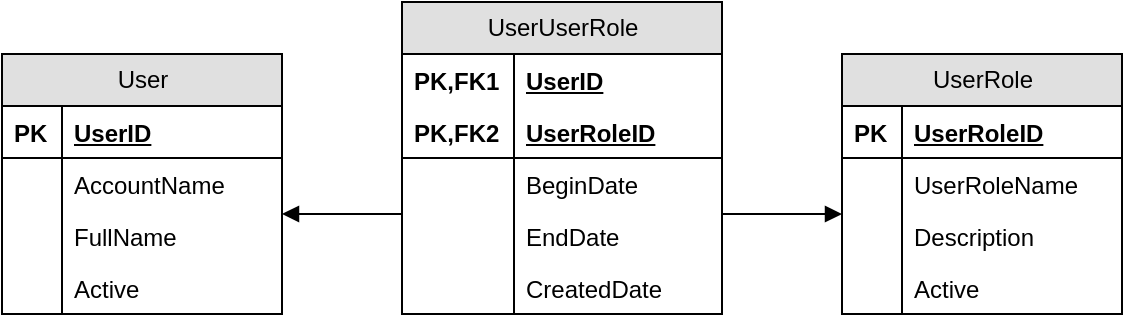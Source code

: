<mxfile version="14.7.1" type="github">
  <diagram name="Page-1" id="efa7a0a1-bf9b-a30e-e6df-94a7791c09e9">
    <mxGraphModel dx="820" dy="452" grid="1" gridSize="10" guides="1" tooltips="1" connect="1" arrows="1" fold="1" page="1" pageScale="1" pageWidth="826" pageHeight="1169" background="none" math="0" shadow="0">
      <root>
        <mxCell id="0" />
        <mxCell id="1" parent="0" />
        <mxCell id="EUdEwBnZF1Pm1VuQRE6t-114" value="User" style="swimlane;html=1;fontStyle=0;childLayout=stackLayout;horizontal=1;startSize=26;fillColor=#e0e0e0;horizontalStack=0;resizeParent=1;resizeLast=0;collapsible=1;marginBottom=0;swimlaneFillColor=#ffffff;" vertex="1" parent="1">
          <mxGeometry x="40" y="120" width="140" height="130" as="geometry" />
        </mxCell>
        <mxCell id="EUdEwBnZF1Pm1VuQRE6t-115" value="UserID" style="shape=partialRectangle;top=0;left=0;right=0;bottom=1;html=1;align=left;verticalAlign=top;fillColor=none;spacingLeft=34;spacingRight=4;whiteSpace=wrap;overflow=hidden;rotatable=0;points=[[0,0.5],[1,0.5]];portConstraint=eastwest;dropTarget=0;fontStyle=5" vertex="1" parent="EUdEwBnZF1Pm1VuQRE6t-114">
          <mxGeometry y="26" width="140" height="26" as="geometry" />
        </mxCell>
        <mxCell id="EUdEwBnZF1Pm1VuQRE6t-116" value="PK" style="shape=partialRectangle;top=0;left=0;bottom=0;html=1;fillColor=none;align=left;verticalAlign=top;spacingLeft=4;spacingRight=4;whiteSpace=wrap;overflow=hidden;rotatable=0;points=[];portConstraint=eastwest;part=1;fontStyle=1" vertex="1" connectable="0" parent="EUdEwBnZF1Pm1VuQRE6t-115">
          <mxGeometry width="30" height="26" as="geometry" />
        </mxCell>
        <mxCell id="EUdEwBnZF1Pm1VuQRE6t-117" value="AccountName" style="shape=partialRectangle;top=0;left=0;right=0;bottom=0;html=1;align=left;verticalAlign=top;fillColor=none;spacingLeft=34;spacingRight=4;whiteSpace=wrap;overflow=hidden;rotatable=0;points=[[0,0.5],[1,0.5]];portConstraint=eastwest;dropTarget=0;" vertex="1" parent="EUdEwBnZF1Pm1VuQRE6t-114">
          <mxGeometry y="52" width="140" height="26" as="geometry" />
        </mxCell>
        <mxCell id="EUdEwBnZF1Pm1VuQRE6t-118" value="" style="shape=partialRectangle;top=0;left=0;bottom=0;html=1;fillColor=none;align=left;verticalAlign=top;spacingLeft=4;spacingRight=4;whiteSpace=wrap;overflow=hidden;rotatable=0;points=[];portConstraint=eastwest;part=1;" vertex="1" connectable="0" parent="EUdEwBnZF1Pm1VuQRE6t-117">
          <mxGeometry width="30" height="26" as="geometry" />
        </mxCell>
        <mxCell id="EUdEwBnZF1Pm1VuQRE6t-119" value="FullName" style="shape=partialRectangle;top=0;left=0;right=0;bottom=0;html=1;align=left;verticalAlign=top;fillColor=none;spacingLeft=34;spacingRight=4;whiteSpace=wrap;overflow=hidden;rotatable=0;points=[[0,0.5],[1,0.5]];portConstraint=eastwest;dropTarget=0;" vertex="1" parent="EUdEwBnZF1Pm1VuQRE6t-114">
          <mxGeometry y="78" width="140" height="26" as="geometry" />
        </mxCell>
        <mxCell id="EUdEwBnZF1Pm1VuQRE6t-120" value="" style="shape=partialRectangle;top=0;left=0;bottom=0;html=1;fillColor=none;align=left;verticalAlign=top;spacingLeft=4;spacingRight=4;whiteSpace=wrap;overflow=hidden;rotatable=0;points=[];portConstraint=eastwest;part=1;" vertex="1" connectable="0" parent="EUdEwBnZF1Pm1VuQRE6t-119">
          <mxGeometry width="30" height="26" as="geometry" />
        </mxCell>
        <mxCell id="EUdEwBnZF1Pm1VuQRE6t-121" value="Active" style="shape=partialRectangle;top=0;left=0;right=0;bottom=0;html=1;align=left;verticalAlign=top;fillColor=none;spacingLeft=34;spacingRight=4;whiteSpace=wrap;overflow=hidden;rotatable=0;points=[[0,0.5],[1,0.5]];portConstraint=eastwest;dropTarget=0;" vertex="1" parent="EUdEwBnZF1Pm1VuQRE6t-114">
          <mxGeometry y="104" width="140" height="26" as="geometry" />
        </mxCell>
        <mxCell id="EUdEwBnZF1Pm1VuQRE6t-122" value="" style="shape=partialRectangle;top=0;left=0;bottom=0;html=1;fillColor=none;align=left;verticalAlign=top;spacingLeft=4;spacingRight=4;whiteSpace=wrap;overflow=hidden;rotatable=0;points=[];portConstraint=eastwest;part=1;" vertex="1" connectable="0" parent="EUdEwBnZF1Pm1VuQRE6t-121">
          <mxGeometry width="30" height="26" as="geometry" />
        </mxCell>
        <mxCell id="EUdEwBnZF1Pm1VuQRE6t-123" value="UserUserRole" style="swimlane;html=1;fontStyle=0;childLayout=stackLayout;horizontal=1;startSize=26;fillColor=#e0e0e0;horizontalStack=0;resizeParent=1;resizeLast=0;collapsible=1;marginBottom=0;swimlaneFillColor=#ffffff;" vertex="1" parent="1">
          <mxGeometry x="240" y="94" width="160" height="156" as="geometry">
            <mxRectangle x="240" y="94" width="102" height="26" as="alternateBounds" />
          </mxGeometry>
        </mxCell>
        <mxCell id="EUdEwBnZF1Pm1VuQRE6t-124" value="UserID" style="shape=partialRectangle;top=0;left=0;right=0;bottom=0;html=1;align=left;verticalAlign=top;fillColor=none;spacingLeft=60;spacingRight=4;whiteSpace=wrap;overflow=hidden;rotatable=0;points=[[0,0.5],[1,0.5]];portConstraint=eastwest;dropTarget=0;fontStyle=5" vertex="1" parent="EUdEwBnZF1Pm1VuQRE6t-123">
          <mxGeometry y="26" width="160" height="26" as="geometry" />
        </mxCell>
        <mxCell id="EUdEwBnZF1Pm1VuQRE6t-125" value="PK,FK1" style="shape=partialRectangle;top=0;left=0;bottom=0;html=1;fillColor=none;align=left;verticalAlign=top;spacingLeft=4;spacingRight=4;whiteSpace=wrap;overflow=hidden;rotatable=0;points=[];portConstraint=eastwest;part=1;fontStyle=1" vertex="1" connectable="0" parent="EUdEwBnZF1Pm1VuQRE6t-124">
          <mxGeometry width="56" height="26" as="geometry" />
        </mxCell>
        <mxCell id="EUdEwBnZF1Pm1VuQRE6t-126" value="UserRoleID" style="shape=partialRectangle;top=0;left=0;right=0;bottom=1;html=1;align=left;verticalAlign=top;fillColor=none;spacingLeft=60;spacingRight=4;whiteSpace=wrap;overflow=hidden;rotatable=0;points=[[0,0.5],[1,0.5]];portConstraint=eastwest;dropTarget=0;fontStyle=5" vertex="1" parent="EUdEwBnZF1Pm1VuQRE6t-123">
          <mxGeometry y="52" width="160" height="26" as="geometry" />
        </mxCell>
        <mxCell id="EUdEwBnZF1Pm1VuQRE6t-127" value="PK,FK2" style="shape=partialRectangle;top=0;left=0;bottom=0;html=1;fillColor=none;align=left;verticalAlign=top;spacingLeft=4;spacingRight=4;whiteSpace=wrap;overflow=hidden;rotatable=0;points=[];portConstraint=eastwest;part=1;fontStyle=1" vertex="1" connectable="0" parent="EUdEwBnZF1Pm1VuQRE6t-126">
          <mxGeometry width="56" height="26" as="geometry" />
        </mxCell>
        <mxCell id="EUdEwBnZF1Pm1VuQRE6t-128" value="BeginDate" style="shape=partialRectangle;top=0;left=0;right=0;bottom=0;html=1;align=left;verticalAlign=top;fillColor=none;spacingLeft=60;spacingRight=4;whiteSpace=wrap;overflow=hidden;rotatable=0;points=[[0,0.5],[1,0.5]];portConstraint=eastwest;dropTarget=0;" vertex="1" parent="EUdEwBnZF1Pm1VuQRE6t-123">
          <mxGeometry y="78" width="160" height="26" as="geometry" />
        </mxCell>
        <mxCell id="EUdEwBnZF1Pm1VuQRE6t-129" value="" style="shape=partialRectangle;top=0;left=0;bottom=0;html=1;fillColor=none;align=left;verticalAlign=top;spacingLeft=4;spacingRight=4;whiteSpace=wrap;overflow=hidden;rotatable=0;points=[];portConstraint=eastwest;part=1;" vertex="1" connectable="0" parent="EUdEwBnZF1Pm1VuQRE6t-128">
          <mxGeometry width="56" height="26" as="geometry" />
        </mxCell>
        <mxCell id="EUdEwBnZF1Pm1VuQRE6t-130" value="EndDate" style="shape=partialRectangle;top=0;left=0;right=0;bottom=0;html=1;align=left;verticalAlign=top;fillColor=none;spacingLeft=60;spacingRight=4;whiteSpace=wrap;overflow=hidden;rotatable=0;points=[[0,0.5],[1,0.5]];portConstraint=eastwest;dropTarget=0;" vertex="1" parent="EUdEwBnZF1Pm1VuQRE6t-123">
          <mxGeometry y="104" width="160" height="26" as="geometry" />
        </mxCell>
        <mxCell id="EUdEwBnZF1Pm1VuQRE6t-131" value="" style="shape=partialRectangle;top=0;left=0;bottom=0;html=1;fillColor=none;align=left;verticalAlign=top;spacingLeft=4;spacingRight=4;whiteSpace=wrap;overflow=hidden;rotatable=0;points=[];portConstraint=eastwest;part=1;" vertex="1" connectable="0" parent="EUdEwBnZF1Pm1VuQRE6t-130">
          <mxGeometry width="56" height="26" as="geometry" />
        </mxCell>
        <mxCell id="EUdEwBnZF1Pm1VuQRE6t-132" value="CreatedDate" style="shape=partialRectangle;top=0;left=0;right=0;bottom=0;html=1;align=left;verticalAlign=top;fillColor=none;spacingLeft=60;spacingRight=4;whiteSpace=wrap;overflow=hidden;rotatable=0;points=[[0,0.5],[1,0.5]];portConstraint=eastwest;dropTarget=0;" vertex="1" parent="EUdEwBnZF1Pm1VuQRE6t-123">
          <mxGeometry y="130" width="160" height="26" as="geometry" />
        </mxCell>
        <mxCell id="EUdEwBnZF1Pm1VuQRE6t-133" value="" style="shape=partialRectangle;top=0;left=0;bottom=0;html=1;fillColor=none;align=left;verticalAlign=top;spacingLeft=4;spacingRight=4;whiteSpace=wrap;overflow=hidden;rotatable=0;points=[];portConstraint=eastwest;part=1;" vertex="1" connectable="0" parent="EUdEwBnZF1Pm1VuQRE6t-132">
          <mxGeometry width="56" height="26" as="geometry" />
        </mxCell>
        <mxCell id="EUdEwBnZF1Pm1VuQRE6t-134" value="UserRole" style="swimlane;html=1;fontStyle=0;childLayout=stackLayout;horizontal=1;startSize=26;fillColor=#e0e0e0;horizontalStack=0;resizeParent=1;resizeLast=0;collapsible=1;marginBottom=0;swimlaneFillColor=#ffffff;" vertex="1" parent="1">
          <mxGeometry x="460" y="120" width="140" height="130" as="geometry" />
        </mxCell>
        <mxCell id="EUdEwBnZF1Pm1VuQRE6t-135" value="UserRoleID" style="shape=partialRectangle;top=0;left=0;right=0;bottom=1;html=1;align=left;verticalAlign=top;fillColor=none;spacingLeft=34;spacingRight=4;whiteSpace=wrap;overflow=hidden;rotatable=0;points=[[0,0.5],[1,0.5]];portConstraint=eastwest;dropTarget=0;fontStyle=5" vertex="1" parent="EUdEwBnZF1Pm1VuQRE6t-134">
          <mxGeometry y="26" width="140" height="26" as="geometry" />
        </mxCell>
        <mxCell id="EUdEwBnZF1Pm1VuQRE6t-136" value="PK" style="shape=partialRectangle;top=0;left=0;bottom=0;html=1;fillColor=none;align=left;verticalAlign=top;spacingLeft=4;spacingRight=4;whiteSpace=wrap;overflow=hidden;rotatable=0;points=[];portConstraint=eastwest;part=1;fontStyle=1" vertex="1" connectable="0" parent="EUdEwBnZF1Pm1VuQRE6t-135">
          <mxGeometry width="30" height="26" as="geometry" />
        </mxCell>
        <mxCell id="EUdEwBnZF1Pm1VuQRE6t-137" value="UserRoleName" style="shape=partialRectangle;top=0;left=0;right=0;bottom=0;html=1;align=left;verticalAlign=top;fillColor=none;spacingLeft=34;spacingRight=4;whiteSpace=wrap;overflow=hidden;rotatable=0;points=[[0,0.5],[1,0.5]];portConstraint=eastwest;dropTarget=0;" vertex="1" parent="EUdEwBnZF1Pm1VuQRE6t-134">
          <mxGeometry y="52" width="140" height="26" as="geometry" />
        </mxCell>
        <mxCell id="EUdEwBnZF1Pm1VuQRE6t-138" value="" style="shape=partialRectangle;top=0;left=0;bottom=0;html=1;fillColor=none;align=left;verticalAlign=top;spacingLeft=4;spacingRight=4;whiteSpace=wrap;overflow=hidden;rotatable=0;points=[];portConstraint=eastwest;part=1;" vertex="1" connectable="0" parent="EUdEwBnZF1Pm1VuQRE6t-137">
          <mxGeometry width="30" height="26" as="geometry" />
        </mxCell>
        <mxCell id="EUdEwBnZF1Pm1VuQRE6t-139" value="Description" style="shape=partialRectangle;top=0;left=0;right=0;bottom=0;html=1;align=left;verticalAlign=top;fillColor=none;spacingLeft=34;spacingRight=4;whiteSpace=wrap;overflow=hidden;rotatable=0;points=[[0,0.5],[1,0.5]];portConstraint=eastwest;dropTarget=0;" vertex="1" parent="EUdEwBnZF1Pm1VuQRE6t-134">
          <mxGeometry y="78" width="140" height="26" as="geometry" />
        </mxCell>
        <mxCell id="EUdEwBnZF1Pm1VuQRE6t-140" value="" style="shape=partialRectangle;top=0;left=0;bottom=0;html=1;fillColor=none;align=left;verticalAlign=top;spacingLeft=4;spacingRight=4;whiteSpace=wrap;overflow=hidden;rotatable=0;points=[];portConstraint=eastwest;part=1;" vertex="1" connectable="0" parent="EUdEwBnZF1Pm1VuQRE6t-139">
          <mxGeometry width="30" height="26" as="geometry" />
        </mxCell>
        <mxCell id="EUdEwBnZF1Pm1VuQRE6t-141" value="Active" style="shape=partialRectangle;top=0;left=0;right=0;bottom=0;html=1;align=left;verticalAlign=top;fillColor=none;spacingLeft=34;spacingRight=4;whiteSpace=wrap;overflow=hidden;rotatable=0;points=[[0,0.5],[1,0.5]];portConstraint=eastwest;dropTarget=0;" vertex="1" parent="EUdEwBnZF1Pm1VuQRE6t-134">
          <mxGeometry y="104" width="140" height="26" as="geometry" />
        </mxCell>
        <mxCell id="EUdEwBnZF1Pm1VuQRE6t-142" value="" style="shape=partialRectangle;top=0;left=0;bottom=0;html=1;fillColor=none;align=left;verticalAlign=top;spacingLeft=4;spacingRight=4;whiteSpace=wrap;overflow=hidden;rotatable=0;points=[];portConstraint=eastwest;part=1;" vertex="1" connectable="0" parent="EUdEwBnZF1Pm1VuQRE6t-141">
          <mxGeometry width="30" height="26" as="geometry" />
        </mxCell>
        <mxCell id="EUdEwBnZF1Pm1VuQRE6t-143" style="edgeStyle=orthogonalEdgeStyle;rounded=0;html=1;endArrow=block;endFill=1;" edge="1" parent="1" source="EUdEwBnZF1Pm1VuQRE6t-123" target="EUdEwBnZF1Pm1VuQRE6t-114">
          <mxGeometry relative="1" as="geometry">
            <Array as="points">
              <mxPoint x="210" y="200" />
              <mxPoint x="210" y="200" />
            </Array>
          </mxGeometry>
        </mxCell>
        <mxCell id="EUdEwBnZF1Pm1VuQRE6t-144" style="edgeStyle=orthogonalEdgeStyle;rounded=0;html=1;endArrow=block;endFill=1;" edge="1" parent="1" source="EUdEwBnZF1Pm1VuQRE6t-123" target="EUdEwBnZF1Pm1VuQRE6t-134">
          <mxGeometry relative="1" as="geometry">
            <Array as="points">
              <mxPoint x="430" y="200" />
              <mxPoint x="430" y="200" />
            </Array>
          </mxGeometry>
        </mxCell>
      </root>
    </mxGraphModel>
  </diagram>
</mxfile>
